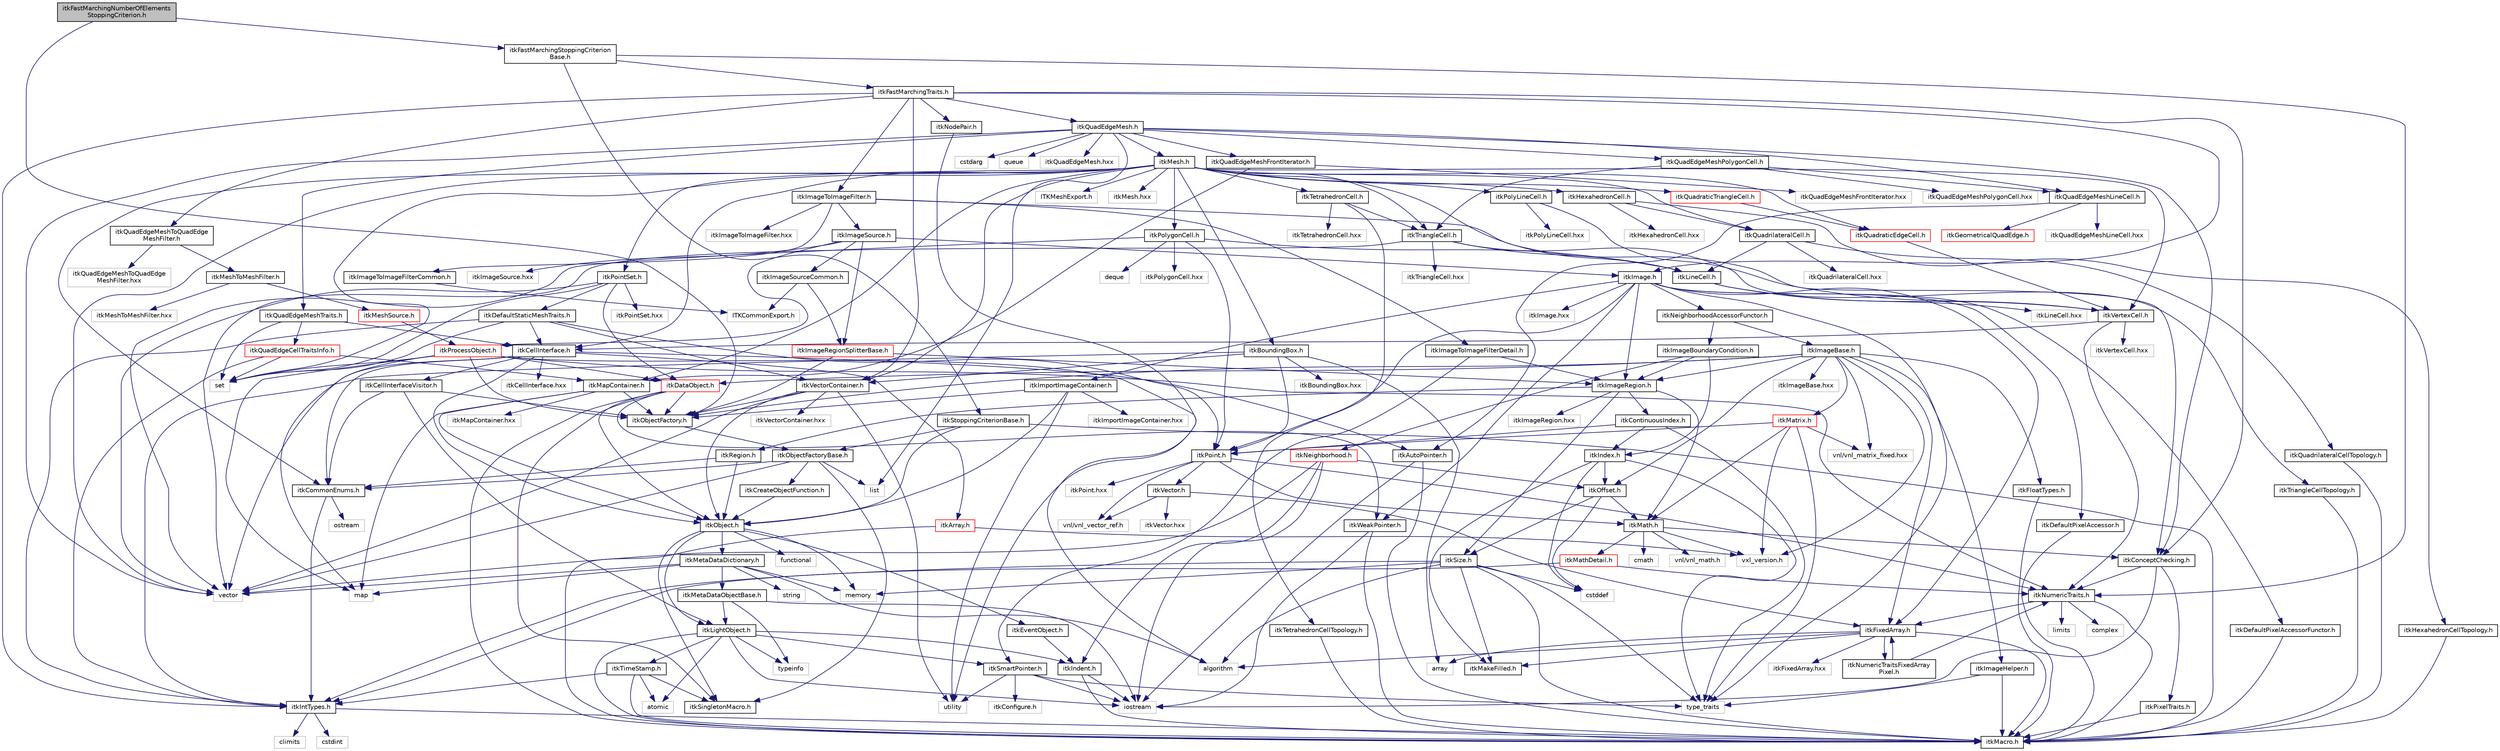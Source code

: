 digraph "itkFastMarchingNumberOfElementsStoppingCriterion.h"
{
 // LATEX_PDF_SIZE
  edge [fontname="Helvetica",fontsize="10",labelfontname="Helvetica",labelfontsize="10"];
  node [fontname="Helvetica",fontsize="10",shape=record];
  Node1 [label="itkFastMarchingNumberOfElements\lStoppingCriterion.h",height=0.2,width=0.4,color="black", fillcolor="grey75", style="filled", fontcolor="black",tooltip=" "];
  Node1 -> Node2 [color="midnightblue",fontsize="10",style="solid",fontname="Helvetica"];
  Node2 [label="itkFastMarchingStoppingCriterion\lBase.h",height=0.2,width=0.4,color="black", fillcolor="white", style="filled",URL="$itkFastMarchingStoppingCriterionBase_8h.html",tooltip=" "];
  Node2 -> Node3 [color="midnightblue",fontsize="10",style="solid",fontname="Helvetica"];
  Node3 [label="itkStoppingCriterionBase.h",height=0.2,width=0.4,color="black", fillcolor="white", style="filled",URL="$itkStoppingCriterionBase_8h.html",tooltip=" "];
  Node3 -> Node4 [color="midnightblue",fontsize="10",style="solid",fontname="Helvetica"];
  Node4 [label="itkObject.h",height=0.2,width=0.4,color="black", fillcolor="white", style="filled",URL="$itkObject_8h.html",tooltip=" "];
  Node4 -> Node5 [color="midnightblue",fontsize="10",style="solid",fontname="Helvetica"];
  Node5 [label="itkLightObject.h",height=0.2,width=0.4,color="black", fillcolor="white", style="filled",URL="$itkLightObject_8h.html",tooltip=" "];
  Node5 -> Node6 [color="midnightblue",fontsize="10",style="solid",fontname="Helvetica"];
  Node6 [label="itkMacro.h",height=0.2,width=0.4,color="black", fillcolor="white", style="filled",URL="$itkMacro_8h.html",tooltip=" "];
  Node5 -> Node7 [color="midnightblue",fontsize="10",style="solid",fontname="Helvetica"];
  Node7 [label="itkSmartPointer.h",height=0.2,width=0.4,color="black", fillcolor="white", style="filled",URL="$itkSmartPointer_8h.html",tooltip=" "];
  Node7 -> Node8 [color="midnightblue",fontsize="10",style="solid",fontname="Helvetica"];
  Node8 [label="iostream",height=0.2,width=0.4,color="grey75", fillcolor="white", style="filled",tooltip=" "];
  Node7 -> Node9 [color="midnightblue",fontsize="10",style="solid",fontname="Helvetica"];
  Node9 [label="utility",height=0.2,width=0.4,color="grey75", fillcolor="white", style="filled",tooltip=" "];
  Node7 -> Node10 [color="midnightblue",fontsize="10",style="solid",fontname="Helvetica"];
  Node10 [label="type_traits",height=0.2,width=0.4,color="grey75", fillcolor="white", style="filled",tooltip=" "];
  Node7 -> Node11 [color="midnightblue",fontsize="10",style="solid",fontname="Helvetica"];
  Node11 [label="itkConfigure.h",height=0.2,width=0.4,color="grey75", fillcolor="white", style="filled",tooltip=" "];
  Node5 -> Node12 [color="midnightblue",fontsize="10",style="solid",fontname="Helvetica"];
  Node12 [label="itkTimeStamp.h",height=0.2,width=0.4,color="black", fillcolor="white", style="filled",URL="$itkTimeStamp_8h.html",tooltip=" "];
  Node12 -> Node6 [color="midnightblue",fontsize="10",style="solid",fontname="Helvetica"];
  Node12 -> Node13 [color="midnightblue",fontsize="10",style="solid",fontname="Helvetica"];
  Node13 [label="itkIntTypes.h",height=0.2,width=0.4,color="black", fillcolor="white", style="filled",URL="$itkIntTypes_8h.html",tooltip=" "];
  Node13 -> Node6 [color="midnightblue",fontsize="10",style="solid",fontname="Helvetica"];
  Node13 -> Node14 [color="midnightblue",fontsize="10",style="solid",fontname="Helvetica"];
  Node14 [label="cstdint",height=0.2,width=0.4,color="grey75", fillcolor="white", style="filled",tooltip=" "];
  Node13 -> Node15 [color="midnightblue",fontsize="10",style="solid",fontname="Helvetica"];
  Node15 [label="climits",height=0.2,width=0.4,color="grey75", fillcolor="white", style="filled",tooltip=" "];
  Node12 -> Node16 [color="midnightblue",fontsize="10",style="solid",fontname="Helvetica"];
  Node16 [label="atomic",height=0.2,width=0.4,color="grey75", fillcolor="white", style="filled",tooltip=" "];
  Node12 -> Node17 [color="midnightblue",fontsize="10",style="solid",fontname="Helvetica"];
  Node17 [label="itkSingletonMacro.h",height=0.2,width=0.4,color="black", fillcolor="white", style="filled",URL="$itkSingletonMacro_8h.html",tooltip=" "];
  Node5 -> Node18 [color="midnightblue",fontsize="10",style="solid",fontname="Helvetica"];
  Node18 [label="itkIndent.h",height=0.2,width=0.4,color="black", fillcolor="white", style="filled",URL="$itkIndent_8h.html",tooltip=" "];
  Node18 -> Node6 [color="midnightblue",fontsize="10",style="solid",fontname="Helvetica"];
  Node18 -> Node8 [color="midnightblue",fontsize="10",style="solid",fontname="Helvetica"];
  Node5 -> Node16 [color="midnightblue",fontsize="10",style="solid",fontname="Helvetica"];
  Node5 -> Node8 [color="midnightblue",fontsize="10",style="solid",fontname="Helvetica"];
  Node5 -> Node19 [color="midnightblue",fontsize="10",style="solid",fontname="Helvetica"];
  Node19 [label="typeinfo",height=0.2,width=0.4,color="grey75", fillcolor="white", style="filled",tooltip=" "];
  Node4 -> Node20 [color="midnightblue",fontsize="10",style="solid",fontname="Helvetica"];
  Node20 [label="itkEventObject.h",height=0.2,width=0.4,color="black", fillcolor="white", style="filled",URL="$itkEventObject_8h.html",tooltip=" "];
  Node20 -> Node18 [color="midnightblue",fontsize="10",style="solid",fontname="Helvetica"];
  Node4 -> Node21 [color="midnightblue",fontsize="10",style="solid",fontname="Helvetica"];
  Node21 [label="itkMetaDataDictionary.h",height=0.2,width=0.4,color="black", fillcolor="white", style="filled",URL="$itkMetaDataDictionary_8h.html",tooltip=" "];
  Node21 -> Node22 [color="midnightblue",fontsize="10",style="solid",fontname="Helvetica"];
  Node22 [label="itkMetaDataObjectBase.h",height=0.2,width=0.4,color="black", fillcolor="white", style="filled",URL="$itkMetaDataObjectBase_8h.html",tooltip=" "];
  Node22 -> Node5 [color="midnightblue",fontsize="10",style="solid",fontname="Helvetica"];
  Node22 -> Node19 [color="midnightblue",fontsize="10",style="solid",fontname="Helvetica"];
  Node22 -> Node8 [color="midnightblue",fontsize="10",style="solid",fontname="Helvetica"];
  Node21 -> Node23 [color="midnightblue",fontsize="10",style="solid",fontname="Helvetica"];
  Node23 [label="algorithm",height=0.2,width=0.4,color="grey75", fillcolor="white", style="filled",tooltip=" "];
  Node21 -> Node24 [color="midnightblue",fontsize="10",style="solid",fontname="Helvetica"];
  Node24 [label="vector",height=0.2,width=0.4,color="grey75", fillcolor="white", style="filled",tooltip=" "];
  Node21 -> Node25 [color="midnightblue",fontsize="10",style="solid",fontname="Helvetica"];
  Node25 [label="map",height=0.2,width=0.4,color="grey75", fillcolor="white", style="filled",tooltip=" "];
  Node21 -> Node26 [color="midnightblue",fontsize="10",style="solid",fontname="Helvetica"];
  Node26 [label="string",height=0.2,width=0.4,color="grey75", fillcolor="white", style="filled",tooltip=" "];
  Node21 -> Node27 [color="midnightblue",fontsize="10",style="solid",fontname="Helvetica"];
  Node27 [label="memory",height=0.2,width=0.4,color="grey75", fillcolor="white", style="filled",tooltip=" "];
  Node4 -> Node17 [color="midnightblue",fontsize="10",style="solid",fontname="Helvetica"];
  Node4 -> Node28 [color="midnightblue",fontsize="10",style="solid",fontname="Helvetica"];
  Node28 [label="functional",height=0.2,width=0.4,color="grey75", fillcolor="white", style="filled",tooltip=" "];
  Node4 -> Node27 [color="midnightblue",fontsize="10",style="solid",fontname="Helvetica"];
  Node3 -> Node29 [color="midnightblue",fontsize="10",style="solid",fontname="Helvetica"];
  Node29 [label="itkObjectFactoryBase.h",height=0.2,width=0.4,color="black", fillcolor="white", style="filled",URL="$itkObjectFactoryBase_8h.html",tooltip=" "];
  Node29 -> Node30 [color="midnightblue",fontsize="10",style="solid",fontname="Helvetica"];
  Node30 [label="itkCreateObjectFunction.h",height=0.2,width=0.4,color="black", fillcolor="white", style="filled",URL="$itkCreateObjectFunction_8h.html",tooltip=" "];
  Node30 -> Node4 [color="midnightblue",fontsize="10",style="solid",fontname="Helvetica"];
  Node29 -> Node17 [color="midnightblue",fontsize="10",style="solid",fontname="Helvetica"];
  Node29 -> Node31 [color="midnightblue",fontsize="10",style="solid",fontname="Helvetica"];
  Node31 [label="itkCommonEnums.h",height=0.2,width=0.4,color="black", fillcolor="white", style="filled",URL="$itkCommonEnums_8h.html",tooltip=" "];
  Node31 -> Node13 [color="midnightblue",fontsize="10",style="solid",fontname="Helvetica"];
  Node31 -> Node32 [color="midnightblue",fontsize="10",style="solid",fontname="Helvetica"];
  Node32 [label="ostream",height=0.2,width=0.4,color="grey75", fillcolor="white", style="filled",tooltip=" "];
  Node29 -> Node33 [color="midnightblue",fontsize="10",style="solid",fontname="Helvetica"];
  Node33 [label="list",height=0.2,width=0.4,color="grey75", fillcolor="white", style="filled",tooltip=" "];
  Node29 -> Node24 [color="midnightblue",fontsize="10",style="solid",fontname="Helvetica"];
  Node3 -> Node6 [color="midnightblue",fontsize="10",style="solid",fontname="Helvetica"];
  Node2 -> Node34 [color="midnightblue",fontsize="10",style="solid",fontname="Helvetica"];
  Node34 [label="itkNumericTraits.h",height=0.2,width=0.4,color="black", fillcolor="white", style="filled",URL="$itkNumericTraits_8h.html",tooltip=" "];
  Node34 -> Node6 [color="midnightblue",fontsize="10",style="solid",fontname="Helvetica"];
  Node34 -> Node35 [color="midnightblue",fontsize="10",style="solid",fontname="Helvetica"];
  Node35 [label="limits",height=0.2,width=0.4,color="grey75", fillcolor="white", style="filled",tooltip=" "];
  Node34 -> Node36 [color="midnightblue",fontsize="10",style="solid",fontname="Helvetica"];
  Node36 [label="complex",height=0.2,width=0.4,color="grey75", fillcolor="white", style="filled",tooltip=" "];
  Node34 -> Node37 [color="midnightblue",fontsize="10",style="solid",fontname="Helvetica"];
  Node37 [label="itkFixedArray.h",height=0.2,width=0.4,color="black", fillcolor="white", style="filled",URL="$itkFixedArray_8h.html",tooltip=" "];
  Node37 -> Node6 [color="midnightblue",fontsize="10",style="solid",fontname="Helvetica"];
  Node37 -> Node38 [color="midnightblue",fontsize="10",style="solid",fontname="Helvetica"];
  Node38 [label="itkMakeFilled.h",height=0.2,width=0.4,color="black", fillcolor="white", style="filled",URL="$itkMakeFilled_8h.html",tooltip=" "];
  Node37 -> Node23 [color="midnightblue",fontsize="10",style="solid",fontname="Helvetica"];
  Node37 -> Node39 [color="midnightblue",fontsize="10",style="solid",fontname="Helvetica"];
  Node39 [label="array",height=0.2,width=0.4,color="grey75", fillcolor="white", style="filled",tooltip=" "];
  Node37 -> Node40 [color="midnightblue",fontsize="10",style="solid",fontname="Helvetica"];
  Node40 [label="itkFixedArray.hxx",height=0.2,width=0.4,color="grey75", fillcolor="white", style="filled",tooltip=" "];
  Node37 -> Node41 [color="midnightblue",fontsize="10",style="solid",fontname="Helvetica"];
  Node41 [label="itkNumericTraitsFixedArray\lPixel.h",height=0.2,width=0.4,color="black", fillcolor="white", style="filled",URL="$itkNumericTraitsFixedArrayPixel_8h.html",tooltip=" "];
  Node41 -> Node34 [color="midnightblue",fontsize="10",style="solid",fontname="Helvetica"];
  Node41 -> Node37 [color="midnightblue",fontsize="10",style="solid",fontname="Helvetica"];
  Node2 -> Node42 [color="midnightblue",fontsize="10",style="solid",fontname="Helvetica"];
  Node42 [label="itkFastMarchingTraits.h",height=0.2,width=0.4,color="black", fillcolor="white", style="filled",URL="$itkFastMarchingTraits_8h.html",tooltip=" "];
  Node42 -> Node13 [color="midnightblue",fontsize="10",style="solid",fontname="Helvetica"];
  Node42 -> Node43 [color="midnightblue",fontsize="10",style="solid",fontname="Helvetica"];
  Node43 [label="itkVectorContainer.h",height=0.2,width=0.4,color="black", fillcolor="white", style="filled",URL="$itkVectorContainer_8h.html",tooltip=" "];
  Node43 -> Node4 [color="midnightblue",fontsize="10",style="solid",fontname="Helvetica"];
  Node43 -> Node44 [color="midnightblue",fontsize="10",style="solid",fontname="Helvetica"];
  Node44 [label="itkObjectFactory.h",height=0.2,width=0.4,color="black", fillcolor="white", style="filled",URL="$itkObjectFactory_8h.html",tooltip=" "];
  Node44 -> Node29 [color="midnightblue",fontsize="10",style="solid",fontname="Helvetica"];
  Node43 -> Node9 [color="midnightblue",fontsize="10",style="solid",fontname="Helvetica"];
  Node43 -> Node24 [color="midnightblue",fontsize="10",style="solid",fontname="Helvetica"];
  Node43 -> Node45 [color="midnightblue",fontsize="10",style="solid",fontname="Helvetica"];
  Node45 [label="itkVectorContainer.hxx",height=0.2,width=0.4,color="grey75", fillcolor="white", style="filled",tooltip=" "];
  Node42 -> Node46 [color="midnightblue",fontsize="10",style="solid",fontname="Helvetica"];
  Node46 [label="itkConceptChecking.h",height=0.2,width=0.4,color="black", fillcolor="white", style="filled",URL="$itkConceptChecking_8h.html",tooltip=" "];
  Node46 -> Node47 [color="midnightblue",fontsize="10",style="solid",fontname="Helvetica"];
  Node47 [label="itkPixelTraits.h",height=0.2,width=0.4,color="black", fillcolor="white", style="filled",URL="$itkPixelTraits_8h.html",tooltip=" "];
  Node47 -> Node6 [color="midnightblue",fontsize="10",style="solid",fontname="Helvetica"];
  Node46 -> Node34 [color="midnightblue",fontsize="10",style="solid",fontname="Helvetica"];
  Node46 -> Node8 [color="midnightblue",fontsize="10",style="solid",fontname="Helvetica"];
  Node42 -> Node48 [color="midnightblue",fontsize="10",style="solid",fontname="Helvetica"];
  Node48 [label="itkImage.h",height=0.2,width=0.4,color="black", fillcolor="white", style="filled",URL="$itkImage_8h.html",tooltip=" "];
  Node48 -> Node49 [color="midnightblue",fontsize="10",style="solid",fontname="Helvetica"];
  Node49 [label="itkImageRegion.h",height=0.2,width=0.4,color="black", fillcolor="white", style="filled",URL="$itkImageRegion_8h.html",tooltip=" "];
  Node49 -> Node50 [color="midnightblue",fontsize="10",style="solid",fontname="Helvetica"];
  Node50 [label="itkRegion.h",height=0.2,width=0.4,color="black", fillcolor="white", style="filled",URL="$itkRegion_8h.html",tooltip=" "];
  Node50 -> Node4 [color="midnightblue",fontsize="10",style="solid",fontname="Helvetica"];
  Node50 -> Node31 [color="midnightblue",fontsize="10",style="solid",fontname="Helvetica"];
  Node49 -> Node51 [color="midnightblue",fontsize="10",style="solid",fontname="Helvetica"];
  Node51 [label="itkSize.h",height=0.2,width=0.4,color="black", fillcolor="white", style="filled",URL="$itkSize_8h.html",tooltip=" "];
  Node51 -> Node13 [color="midnightblue",fontsize="10",style="solid",fontname="Helvetica"];
  Node51 -> Node6 [color="midnightblue",fontsize="10",style="solid",fontname="Helvetica"];
  Node51 -> Node38 [color="midnightblue",fontsize="10",style="solid",fontname="Helvetica"];
  Node51 -> Node23 [color="midnightblue",fontsize="10",style="solid",fontname="Helvetica"];
  Node51 -> Node52 [color="midnightblue",fontsize="10",style="solid",fontname="Helvetica"];
  Node52 [label="cstddef",height=0.2,width=0.4,color="grey75", fillcolor="white", style="filled",tooltip=" "];
  Node51 -> Node10 [color="midnightblue",fontsize="10",style="solid",fontname="Helvetica"];
  Node51 -> Node27 [color="midnightblue",fontsize="10",style="solid",fontname="Helvetica"];
  Node49 -> Node53 [color="midnightblue",fontsize="10",style="solid",fontname="Helvetica"];
  Node53 [label="itkContinuousIndex.h",height=0.2,width=0.4,color="black", fillcolor="white", style="filled",URL="$itkContinuousIndex_8h.html",tooltip=" "];
  Node53 -> Node54 [color="midnightblue",fontsize="10",style="solid",fontname="Helvetica"];
  Node54 [label="itkPoint.h",height=0.2,width=0.4,color="black", fillcolor="white", style="filled",URL="$itkPoint_8h.html",tooltip=" "];
  Node54 -> Node34 [color="midnightblue",fontsize="10",style="solid",fontname="Helvetica"];
  Node54 -> Node55 [color="midnightblue",fontsize="10",style="solid",fontname="Helvetica"];
  Node55 [label="itkVector.h",height=0.2,width=0.4,color="black", fillcolor="white", style="filled",URL="$itkVector_8h.html",tooltip=" "];
  Node55 -> Node37 [color="midnightblue",fontsize="10",style="solid",fontname="Helvetica"];
  Node55 -> Node56 [color="midnightblue",fontsize="10",style="solid",fontname="Helvetica"];
  Node56 [label="vnl/vnl_vector_ref.h",height=0.2,width=0.4,color="grey75", fillcolor="white", style="filled",tooltip=" "];
  Node55 -> Node57 [color="midnightblue",fontsize="10",style="solid",fontname="Helvetica"];
  Node57 [label="itkVector.hxx",height=0.2,width=0.4,color="grey75", fillcolor="white", style="filled",tooltip=" "];
  Node54 -> Node56 [color="midnightblue",fontsize="10",style="solid",fontname="Helvetica"];
  Node54 -> Node58 [color="midnightblue",fontsize="10",style="solid",fontname="Helvetica"];
  Node58 [label="itkMath.h",height=0.2,width=0.4,color="black", fillcolor="white", style="filled",URL="$itkMath_8h.html",tooltip=" "];
  Node58 -> Node59 [color="midnightblue",fontsize="10",style="solid",fontname="Helvetica"];
  Node59 [label="cmath",height=0.2,width=0.4,color="grey75", fillcolor="white", style="filled",tooltip=" "];
  Node58 -> Node60 [color="midnightblue",fontsize="10",style="solid",fontname="Helvetica"];
  Node60 [label="itkMathDetail.h",height=0.2,width=0.4,color="red", fillcolor="white", style="filled",URL="$itkMathDetail_8h.html",tooltip=" "];
  Node60 -> Node13 [color="midnightblue",fontsize="10",style="solid",fontname="Helvetica"];
  Node60 -> Node34 [color="midnightblue",fontsize="10",style="solid",fontname="Helvetica"];
  Node58 -> Node46 [color="midnightblue",fontsize="10",style="solid",fontname="Helvetica"];
  Node58 -> Node62 [color="midnightblue",fontsize="10",style="solid",fontname="Helvetica"];
  Node62 [label="vnl/vnl_math.h",height=0.2,width=0.4,color="grey75", fillcolor="white", style="filled",tooltip=" "];
  Node58 -> Node63 [color="midnightblue",fontsize="10",style="solid",fontname="Helvetica"];
  Node63 [label="vxl_version.h",height=0.2,width=0.4,color="grey75", fillcolor="white", style="filled",tooltip=" "];
  Node54 -> Node64 [color="midnightblue",fontsize="10",style="solid",fontname="Helvetica"];
  Node64 [label="itkPoint.hxx",height=0.2,width=0.4,color="grey75", fillcolor="white", style="filled",tooltip=" "];
  Node53 -> Node65 [color="midnightblue",fontsize="10",style="solid",fontname="Helvetica"];
  Node65 [label="itkIndex.h",height=0.2,width=0.4,color="black", fillcolor="white", style="filled",URL="$itkIndex_8h.html",tooltip=" "];
  Node65 -> Node38 [color="midnightblue",fontsize="10",style="solid",fontname="Helvetica"];
  Node65 -> Node66 [color="midnightblue",fontsize="10",style="solid",fontname="Helvetica"];
  Node66 [label="itkOffset.h",height=0.2,width=0.4,color="black", fillcolor="white", style="filled",URL="$itkOffset_8h.html",tooltip=" "];
  Node66 -> Node51 [color="midnightblue",fontsize="10",style="solid",fontname="Helvetica"];
  Node66 -> Node58 [color="midnightblue",fontsize="10",style="solid",fontname="Helvetica"];
  Node66 -> Node52 [color="midnightblue",fontsize="10",style="solid",fontname="Helvetica"];
  Node65 -> Node52 [color="midnightblue",fontsize="10",style="solid",fontname="Helvetica"];
  Node65 -> Node10 [color="midnightblue",fontsize="10",style="solid",fontname="Helvetica"];
  Node53 -> Node10 [color="midnightblue",fontsize="10",style="solid",fontname="Helvetica"];
  Node49 -> Node58 [color="midnightblue",fontsize="10",style="solid",fontname="Helvetica"];
  Node49 -> Node67 [color="midnightblue",fontsize="10",style="solid",fontname="Helvetica"];
  Node67 [label="itkImageRegion.hxx",height=0.2,width=0.4,color="grey75", fillcolor="white", style="filled",tooltip=" "];
  Node48 -> Node68 [color="midnightblue",fontsize="10",style="solid",fontname="Helvetica"];
  Node68 [label="itkImportImageContainer.h",height=0.2,width=0.4,color="black", fillcolor="white", style="filled",URL="$itkImportImageContainer_8h.html",tooltip=" "];
  Node68 -> Node4 [color="midnightblue",fontsize="10",style="solid",fontname="Helvetica"];
  Node68 -> Node44 [color="midnightblue",fontsize="10",style="solid",fontname="Helvetica"];
  Node68 -> Node9 [color="midnightblue",fontsize="10",style="solid",fontname="Helvetica"];
  Node68 -> Node69 [color="midnightblue",fontsize="10",style="solid",fontname="Helvetica"];
  Node69 [label="itkImportImageContainer.hxx",height=0.2,width=0.4,color="grey75", fillcolor="white", style="filled",tooltip=" "];
  Node48 -> Node70 [color="midnightblue",fontsize="10",style="solid",fontname="Helvetica"];
  Node70 [label="itkDefaultPixelAccessor.h",height=0.2,width=0.4,color="black", fillcolor="white", style="filled",URL="$itkDefaultPixelAccessor_8h.html",tooltip=" "];
  Node70 -> Node6 [color="midnightblue",fontsize="10",style="solid",fontname="Helvetica"];
  Node48 -> Node71 [color="midnightblue",fontsize="10",style="solid",fontname="Helvetica"];
  Node71 [label="itkDefaultPixelAccessorFunctor.h",height=0.2,width=0.4,color="black", fillcolor="white", style="filled",URL="$itkDefaultPixelAccessorFunctor_8h.html",tooltip=" "];
  Node71 -> Node6 [color="midnightblue",fontsize="10",style="solid",fontname="Helvetica"];
  Node48 -> Node54 [color="midnightblue",fontsize="10",style="solid",fontname="Helvetica"];
  Node48 -> Node37 [color="midnightblue",fontsize="10",style="solid",fontname="Helvetica"];
  Node48 -> Node72 [color="midnightblue",fontsize="10",style="solid",fontname="Helvetica"];
  Node72 [label="itkWeakPointer.h",height=0.2,width=0.4,color="black", fillcolor="white", style="filled",URL="$itkWeakPointer_8h.html",tooltip=" "];
  Node72 -> Node6 [color="midnightblue",fontsize="10",style="solid",fontname="Helvetica"];
  Node72 -> Node8 [color="midnightblue",fontsize="10",style="solid",fontname="Helvetica"];
  Node48 -> Node73 [color="midnightblue",fontsize="10",style="solid",fontname="Helvetica"];
  Node73 [label="itkNeighborhoodAccessorFunctor.h",height=0.2,width=0.4,color="black", fillcolor="white", style="filled",URL="$itkNeighborhoodAccessorFunctor_8h.html",tooltip=" "];
  Node73 -> Node74 [color="midnightblue",fontsize="10",style="solid",fontname="Helvetica"];
  Node74 [label="itkImageBoundaryCondition.h",height=0.2,width=0.4,color="black", fillcolor="white", style="filled",URL="$itkImageBoundaryCondition_8h.html",tooltip=" "];
  Node74 -> Node65 [color="midnightblue",fontsize="10",style="solid",fontname="Helvetica"];
  Node74 -> Node75 [color="midnightblue",fontsize="10",style="solid",fontname="Helvetica"];
  Node75 [label="itkNeighborhood.h",height=0.2,width=0.4,color="red", fillcolor="white", style="filled",URL="$itkNeighborhood_8h.html",tooltip=" "];
  Node75 -> Node8 [color="midnightblue",fontsize="10",style="solid",fontname="Helvetica"];
  Node75 -> Node18 [color="midnightblue",fontsize="10",style="solid",fontname="Helvetica"];
  Node75 -> Node66 [color="midnightblue",fontsize="10",style="solid",fontname="Helvetica"];
  Node75 -> Node24 [color="midnightblue",fontsize="10",style="solid",fontname="Helvetica"];
  Node74 -> Node49 [color="midnightblue",fontsize="10",style="solid",fontname="Helvetica"];
  Node73 -> Node81 [color="midnightblue",fontsize="10",style="solid",fontname="Helvetica"];
  Node81 [label="itkImageBase.h",height=0.2,width=0.4,color="black", fillcolor="white", style="filled",URL="$itkImageBase_8h.html",tooltip=" "];
  Node81 -> Node82 [color="midnightblue",fontsize="10",style="solid",fontname="Helvetica"];
  Node82 [label="itkDataObject.h",height=0.2,width=0.4,color="red", fillcolor="white", style="filled",URL="$itkDataObject_8h.html",tooltip=" "];
  Node82 -> Node4 [color="midnightblue",fontsize="10",style="solid",fontname="Helvetica"];
  Node82 -> Node6 [color="midnightblue",fontsize="10",style="solid",fontname="Helvetica"];
  Node82 -> Node17 [color="midnightblue",fontsize="10",style="solid",fontname="Helvetica"];
  Node82 -> Node72 [color="midnightblue",fontsize="10",style="solid",fontname="Helvetica"];
  Node82 -> Node44 [color="midnightblue",fontsize="10",style="solid",fontname="Helvetica"];
  Node81 -> Node49 [color="midnightblue",fontsize="10",style="solid",fontname="Helvetica"];
  Node81 -> Node85 [color="midnightblue",fontsize="10",style="solid",fontname="Helvetica"];
  Node85 [label="itkMatrix.h",height=0.2,width=0.4,color="red", fillcolor="white", style="filled",URL="$itkMatrix_8h.html",tooltip=" "];
  Node85 -> Node54 [color="midnightblue",fontsize="10",style="solid",fontname="Helvetica"];
  Node85 -> Node63 [color="midnightblue",fontsize="10",style="solid",fontname="Helvetica"];
  Node85 -> Node89 [color="midnightblue",fontsize="10",style="solid",fontname="Helvetica"];
  Node89 [label="vnl/vnl_matrix_fixed.hxx",height=0.2,width=0.4,color="grey75", fillcolor="white", style="filled",tooltip=" "];
  Node85 -> Node58 [color="midnightblue",fontsize="10",style="solid",fontname="Helvetica"];
  Node85 -> Node10 [color="midnightblue",fontsize="10",style="solid",fontname="Helvetica"];
  Node81 -> Node44 [color="midnightblue",fontsize="10",style="solid",fontname="Helvetica"];
  Node81 -> Node66 [color="midnightblue",fontsize="10",style="solid",fontname="Helvetica"];
  Node81 -> Node37 [color="midnightblue",fontsize="10",style="solid",fontname="Helvetica"];
  Node81 -> Node95 [color="midnightblue",fontsize="10",style="solid",fontname="Helvetica"];
  Node95 [label="itkImageHelper.h",height=0.2,width=0.4,color="black", fillcolor="white", style="filled",URL="$itkImageHelper_8h.html",tooltip=" "];
  Node95 -> Node6 [color="midnightblue",fontsize="10",style="solid",fontname="Helvetica"];
  Node95 -> Node10 [color="midnightblue",fontsize="10",style="solid",fontname="Helvetica"];
  Node81 -> Node96 [color="midnightblue",fontsize="10",style="solid",fontname="Helvetica"];
  Node96 [label="itkFloatTypes.h",height=0.2,width=0.4,color="black", fillcolor="white", style="filled",URL="$itkFloatTypes_8h.html",tooltip=" "];
  Node96 -> Node6 [color="midnightblue",fontsize="10",style="solid",fontname="Helvetica"];
  Node81 -> Node63 [color="midnightblue",fontsize="10",style="solid",fontname="Helvetica"];
  Node81 -> Node89 [color="midnightblue",fontsize="10",style="solid",fontname="Helvetica"];
  Node81 -> Node97 [color="midnightblue",fontsize="10",style="solid",fontname="Helvetica"];
  Node97 [label="itkImageBase.hxx",height=0.2,width=0.4,color="grey75", fillcolor="white", style="filled",tooltip=" "];
  Node48 -> Node10 [color="midnightblue",fontsize="10",style="solid",fontname="Helvetica"];
  Node48 -> Node98 [color="midnightblue",fontsize="10",style="solid",fontname="Helvetica"];
  Node98 [label="itkImage.hxx",height=0.2,width=0.4,color="grey75", fillcolor="white", style="filled",tooltip=" "];
  Node42 -> Node99 [color="midnightblue",fontsize="10",style="solid",fontname="Helvetica"];
  Node99 [label="itkQuadEdgeMesh.h",height=0.2,width=0.4,color="black", fillcolor="white", style="filled",URL="$itkQuadEdgeMesh_8h.html",tooltip=" "];
  Node99 -> Node100 [color="midnightblue",fontsize="10",style="solid",fontname="Helvetica"];
  Node100 [label="cstdarg",height=0.2,width=0.4,color="grey75", fillcolor="white", style="filled",tooltip=" "];
  Node99 -> Node101 [color="midnightblue",fontsize="10",style="solid",fontname="Helvetica"];
  Node101 [label="queue",height=0.2,width=0.4,color="grey75", fillcolor="white", style="filled",tooltip=" "];
  Node99 -> Node24 [color="midnightblue",fontsize="10",style="solid",fontname="Helvetica"];
  Node99 -> Node33 [color="midnightblue",fontsize="10",style="solid",fontname="Helvetica"];
  Node99 -> Node102 [color="midnightblue",fontsize="10",style="solid",fontname="Helvetica"];
  Node102 [label="itkMesh.h",height=0.2,width=0.4,color="black", fillcolor="white", style="filled",URL="$itkMesh_8h.html",tooltip=" "];
  Node102 -> Node103 [color="midnightblue",fontsize="10",style="solid",fontname="Helvetica"];
  Node103 [label="itkPointSet.h",height=0.2,width=0.4,color="black", fillcolor="white", style="filled",URL="$itkPointSet_8h.html",tooltip=" "];
  Node103 -> Node82 [color="midnightblue",fontsize="10",style="solid",fontname="Helvetica"];
  Node103 -> Node104 [color="midnightblue",fontsize="10",style="solid",fontname="Helvetica"];
  Node104 [label="itkDefaultStaticMeshTraits.h",height=0.2,width=0.4,color="black", fillcolor="white", style="filled",URL="$itkDefaultStaticMeshTraits_8h.html",tooltip=" "];
  Node104 -> Node105 [color="midnightblue",fontsize="10",style="solid",fontname="Helvetica"];
  Node105 [label="itkCellInterface.h",height=0.2,width=0.4,color="black", fillcolor="white", style="filled",URL="$itkCellInterface_8h.html",tooltip=" "];
  Node105 -> Node4 [color="midnightblue",fontsize="10",style="solid",fontname="Helvetica"];
  Node105 -> Node106 [color="midnightblue",fontsize="10",style="solid",fontname="Helvetica"];
  Node106 [label="itkCellInterfaceVisitor.h",height=0.2,width=0.4,color="black", fillcolor="white", style="filled",URL="$itkCellInterfaceVisitor_8h.html",tooltip=" "];
  Node106 -> Node5 [color="midnightblue",fontsize="10",style="solid",fontname="Helvetica"];
  Node106 -> Node44 [color="midnightblue",fontsize="10",style="solid",fontname="Helvetica"];
  Node106 -> Node31 [color="midnightblue",fontsize="10",style="solid",fontname="Helvetica"];
  Node105 -> Node107 [color="midnightblue",fontsize="10",style="solid",fontname="Helvetica"];
  Node107 [label="itkAutoPointer.h",height=0.2,width=0.4,color="black", fillcolor="white", style="filled",URL="$itkAutoPointer_8h.html",tooltip=" "];
  Node107 -> Node6 [color="midnightblue",fontsize="10",style="solid",fontname="Helvetica"];
  Node107 -> Node8 [color="midnightblue",fontsize="10",style="solid",fontname="Helvetica"];
  Node105 -> Node108 [color="midnightblue",fontsize="10",style="solid",fontname="Helvetica"];
  Node108 [label="itkArray.h",height=0.2,width=0.4,color="red", fillcolor="white", style="filled",URL="$itkArray_8h.html",tooltip=" "];
  Node108 -> Node6 [color="midnightblue",fontsize="10",style="solid",fontname="Helvetica"];
  Node108 -> Node63 [color="midnightblue",fontsize="10",style="solid",fontname="Helvetica"];
  Node105 -> Node31 [color="midnightblue",fontsize="10",style="solid",fontname="Helvetica"];
  Node105 -> Node25 [color="midnightblue",fontsize="10",style="solid",fontname="Helvetica"];
  Node105 -> Node110 [color="midnightblue",fontsize="10",style="solid",fontname="Helvetica"];
  Node110 [label="itkCellInterface.hxx",height=0.2,width=0.4,color="grey75", fillcolor="white", style="filled",tooltip=" "];
  Node104 -> Node43 [color="midnightblue",fontsize="10",style="solid",fontname="Helvetica"];
  Node104 -> Node54 [color="midnightblue",fontsize="10",style="solid",fontname="Helvetica"];
  Node104 -> Node13 [color="midnightblue",fontsize="10",style="solid",fontname="Helvetica"];
  Node104 -> Node111 [color="midnightblue",fontsize="10",style="solid",fontname="Helvetica"];
  Node111 [label="set",height=0.2,width=0.4,color="grey75", fillcolor="white", style="filled",tooltip=" "];
  Node103 -> Node24 [color="midnightblue",fontsize="10",style="solid",fontname="Helvetica"];
  Node103 -> Node111 [color="midnightblue",fontsize="10",style="solid",fontname="Helvetica"];
  Node103 -> Node112 [color="midnightblue",fontsize="10",style="solid",fontname="Helvetica"];
  Node112 [label="itkPointSet.hxx",height=0.2,width=0.4,color="grey75", fillcolor="white", style="filled",tooltip=" "];
  Node102 -> Node113 [color="midnightblue",fontsize="10",style="solid",fontname="Helvetica"];
  Node113 [label="itkBoundingBox.h",height=0.2,width=0.4,color="black", fillcolor="white", style="filled",URL="$itkBoundingBox_8h.html",tooltip=" "];
  Node113 -> Node54 [color="midnightblue",fontsize="10",style="solid",fontname="Helvetica"];
  Node113 -> Node43 [color="midnightblue",fontsize="10",style="solid",fontname="Helvetica"];
  Node113 -> Node13 [color="midnightblue",fontsize="10",style="solid",fontname="Helvetica"];
  Node113 -> Node39 [color="midnightblue",fontsize="10",style="solid",fontname="Helvetica"];
  Node113 -> Node114 [color="midnightblue",fontsize="10",style="solid",fontname="Helvetica"];
  Node114 [label="itkBoundingBox.hxx",height=0.2,width=0.4,color="grey75", fillcolor="white", style="filled",tooltip=" "];
  Node102 -> Node105 [color="midnightblue",fontsize="10",style="solid",fontname="Helvetica"];
  Node102 -> Node115 [color="midnightblue",fontsize="10",style="solid",fontname="Helvetica"];
  Node115 [label="itkMapContainer.h",height=0.2,width=0.4,color="black", fillcolor="white", style="filled",URL="$itkMapContainer_8h.html",tooltip=" "];
  Node115 -> Node4 [color="midnightblue",fontsize="10",style="solid",fontname="Helvetica"];
  Node115 -> Node44 [color="midnightblue",fontsize="10",style="solid",fontname="Helvetica"];
  Node115 -> Node25 [color="midnightblue",fontsize="10",style="solid",fontname="Helvetica"];
  Node115 -> Node116 [color="midnightblue",fontsize="10",style="solid",fontname="Helvetica"];
  Node116 [label="itkMapContainer.hxx",height=0.2,width=0.4,color="grey75", fillcolor="white", style="filled",tooltip=" "];
  Node102 -> Node31 [color="midnightblue",fontsize="10",style="solid",fontname="Helvetica"];
  Node102 -> Node117 [color="midnightblue",fontsize="10",style="solid",fontname="Helvetica"];
  Node117 [label="ITKMeshExport.h",height=0.2,width=0.4,color="grey75", fillcolor="white", style="filled",tooltip=" "];
  Node102 -> Node24 [color="midnightblue",fontsize="10",style="solid",fontname="Helvetica"];
  Node102 -> Node111 [color="midnightblue",fontsize="10",style="solid",fontname="Helvetica"];
  Node102 -> Node43 [color="midnightblue",fontsize="10",style="solid",fontname="Helvetica"];
  Node102 -> Node118 [color="midnightblue",fontsize="10",style="solid",fontname="Helvetica"];
  Node118 [label="itkVertexCell.h",height=0.2,width=0.4,color="black", fillcolor="white", style="filled",URL="$itkVertexCell_8h.html",tooltip=" "];
  Node118 -> Node105 [color="midnightblue",fontsize="10",style="solid",fontname="Helvetica"];
  Node118 -> Node34 [color="midnightblue",fontsize="10",style="solid",fontname="Helvetica"];
  Node118 -> Node119 [color="midnightblue",fontsize="10",style="solid",fontname="Helvetica"];
  Node119 [label="itkVertexCell.hxx",height=0.2,width=0.4,color="grey75", fillcolor="white", style="filled",tooltip=" "];
  Node102 -> Node120 [color="midnightblue",fontsize="10",style="solid",fontname="Helvetica"];
  Node120 [label="itkLineCell.h",height=0.2,width=0.4,color="black", fillcolor="white", style="filled",URL="$itkLineCell_8h.html",tooltip=" "];
  Node120 -> Node118 [color="midnightblue",fontsize="10",style="solid",fontname="Helvetica"];
  Node120 -> Node121 [color="midnightblue",fontsize="10",style="solid",fontname="Helvetica"];
  Node121 [label="itkLineCell.hxx",height=0.2,width=0.4,color="grey75", fillcolor="white", style="filled",tooltip=" "];
  Node102 -> Node122 [color="midnightblue",fontsize="10",style="solid",fontname="Helvetica"];
  Node122 [label="itkPolyLineCell.h",height=0.2,width=0.4,color="black", fillcolor="white", style="filled",URL="$itkPolyLineCell_8h.html",tooltip=" "];
  Node122 -> Node118 [color="midnightblue",fontsize="10",style="solid",fontname="Helvetica"];
  Node122 -> Node123 [color="midnightblue",fontsize="10",style="solid",fontname="Helvetica"];
  Node123 [label="itkPolyLineCell.hxx",height=0.2,width=0.4,color="grey75", fillcolor="white", style="filled",tooltip=" "];
  Node102 -> Node124 [color="midnightblue",fontsize="10",style="solid",fontname="Helvetica"];
  Node124 [label="itkTriangleCell.h",height=0.2,width=0.4,color="black", fillcolor="white", style="filled",URL="$itkTriangleCell_8h.html",tooltip=" "];
  Node124 -> Node120 [color="midnightblue",fontsize="10",style="solid",fontname="Helvetica"];
  Node124 -> Node125 [color="midnightblue",fontsize="10",style="solid",fontname="Helvetica"];
  Node125 [label="itkTriangleCellTopology.h",height=0.2,width=0.4,color="black", fillcolor="white", style="filled",URL="$itkTriangleCellTopology_8h.html",tooltip=" "];
  Node125 -> Node6 [color="midnightblue",fontsize="10",style="solid",fontname="Helvetica"];
  Node124 -> Node24 [color="midnightblue",fontsize="10",style="solid",fontname="Helvetica"];
  Node124 -> Node126 [color="midnightblue",fontsize="10",style="solid",fontname="Helvetica"];
  Node126 [label="itkTriangleCell.hxx",height=0.2,width=0.4,color="grey75", fillcolor="white", style="filled",tooltip=" "];
  Node102 -> Node127 [color="midnightblue",fontsize="10",style="solid",fontname="Helvetica"];
  Node127 [label="itkQuadrilateralCell.h",height=0.2,width=0.4,color="black", fillcolor="white", style="filled",URL="$itkQuadrilateralCell_8h.html",tooltip=" "];
  Node127 -> Node120 [color="midnightblue",fontsize="10",style="solid",fontname="Helvetica"];
  Node127 -> Node128 [color="midnightblue",fontsize="10",style="solid",fontname="Helvetica"];
  Node128 [label="itkQuadrilateralCellTopology.h",height=0.2,width=0.4,color="black", fillcolor="white", style="filled",URL="$itkQuadrilateralCellTopology_8h.html",tooltip=" "];
  Node128 -> Node6 [color="midnightblue",fontsize="10",style="solid",fontname="Helvetica"];
  Node127 -> Node129 [color="midnightblue",fontsize="10",style="solid",fontname="Helvetica"];
  Node129 [label="itkQuadrilateralCell.hxx",height=0.2,width=0.4,color="grey75", fillcolor="white", style="filled",tooltip=" "];
  Node102 -> Node130 [color="midnightblue",fontsize="10",style="solid",fontname="Helvetica"];
  Node130 [label="itkPolygonCell.h",height=0.2,width=0.4,color="black", fillcolor="white", style="filled",URL="$itkPolygonCell_8h.html",tooltip=" "];
  Node130 -> Node120 [color="midnightblue",fontsize="10",style="solid",fontname="Helvetica"];
  Node130 -> Node54 [color="midnightblue",fontsize="10",style="solid",fontname="Helvetica"];
  Node130 -> Node24 [color="midnightblue",fontsize="10",style="solid",fontname="Helvetica"];
  Node130 -> Node131 [color="midnightblue",fontsize="10",style="solid",fontname="Helvetica"];
  Node131 [label="deque",height=0.2,width=0.4,color="grey75", fillcolor="white", style="filled",tooltip=" "];
  Node130 -> Node132 [color="midnightblue",fontsize="10",style="solid",fontname="Helvetica"];
  Node132 [label="itkPolygonCell.hxx",height=0.2,width=0.4,color="grey75", fillcolor="white", style="filled",tooltip=" "];
  Node102 -> Node133 [color="midnightblue",fontsize="10",style="solid",fontname="Helvetica"];
  Node133 [label="itkTetrahedronCell.h",height=0.2,width=0.4,color="black", fillcolor="white", style="filled",URL="$itkTetrahedronCell_8h.html",tooltip=" "];
  Node133 -> Node124 [color="midnightblue",fontsize="10",style="solid",fontname="Helvetica"];
  Node133 -> Node134 [color="midnightblue",fontsize="10",style="solid",fontname="Helvetica"];
  Node134 [label="itkTetrahedronCellTopology.h",height=0.2,width=0.4,color="black", fillcolor="white", style="filled",URL="$itkTetrahedronCellTopology_8h.html",tooltip=" "];
  Node134 -> Node6 [color="midnightblue",fontsize="10",style="solid",fontname="Helvetica"];
  Node133 -> Node135 [color="midnightblue",fontsize="10",style="solid",fontname="Helvetica"];
  Node135 [label="itkTetrahedronCell.hxx",height=0.2,width=0.4,color="grey75", fillcolor="white", style="filled",tooltip=" "];
  Node102 -> Node136 [color="midnightblue",fontsize="10",style="solid",fontname="Helvetica"];
  Node136 [label="itkHexahedronCell.h",height=0.2,width=0.4,color="black", fillcolor="white", style="filled",URL="$itkHexahedronCell_8h.html",tooltip=" "];
  Node136 -> Node127 [color="midnightblue",fontsize="10",style="solid",fontname="Helvetica"];
  Node136 -> Node137 [color="midnightblue",fontsize="10",style="solid",fontname="Helvetica"];
  Node137 [label="itkHexahedronCellTopology.h",height=0.2,width=0.4,color="black", fillcolor="white", style="filled",URL="$itkHexahedronCellTopology_8h.html",tooltip=" "];
  Node137 -> Node6 [color="midnightblue",fontsize="10",style="solid",fontname="Helvetica"];
  Node136 -> Node138 [color="midnightblue",fontsize="10",style="solid",fontname="Helvetica"];
  Node138 [label="itkHexahedronCell.hxx",height=0.2,width=0.4,color="grey75", fillcolor="white", style="filled",tooltip=" "];
  Node102 -> Node139 [color="midnightblue",fontsize="10",style="solid",fontname="Helvetica"];
  Node139 [label="itkQuadraticEdgeCell.h",height=0.2,width=0.4,color="red", fillcolor="white", style="filled",URL="$itkQuadraticEdgeCell_8h.html",tooltip=" "];
  Node139 -> Node118 [color="midnightblue",fontsize="10",style="solid",fontname="Helvetica"];
  Node102 -> Node141 [color="midnightblue",fontsize="10",style="solid",fontname="Helvetica"];
  Node141 [label="itkQuadraticTriangleCell.h",height=0.2,width=0.4,color="red", fillcolor="white", style="filled",URL="$itkQuadraticTriangleCell_8h.html",tooltip=" "];
  Node141 -> Node139 [color="midnightblue",fontsize="10",style="solid",fontname="Helvetica"];
  Node102 -> Node144 [color="midnightblue",fontsize="10",style="solid",fontname="Helvetica"];
  Node144 [label="itkMesh.hxx",height=0.2,width=0.4,color="grey75", fillcolor="white", style="filled",tooltip=" "];
  Node99 -> Node145 [color="midnightblue",fontsize="10",style="solid",fontname="Helvetica"];
  Node145 [label="itkQuadEdgeMeshTraits.h",height=0.2,width=0.4,color="black", fillcolor="white", style="filled",URL="$itkQuadEdgeMeshTraits_8h.html",tooltip=" "];
  Node145 -> Node111 [color="midnightblue",fontsize="10",style="solid",fontname="Helvetica"];
  Node145 -> Node105 [color="midnightblue",fontsize="10",style="solid",fontname="Helvetica"];
  Node145 -> Node146 [color="midnightblue",fontsize="10",style="solid",fontname="Helvetica"];
  Node146 [label="itkQuadEdgeCellTraitsInfo.h",height=0.2,width=0.4,color="red", fillcolor="white", style="filled",URL="$itkQuadEdgeCellTraitsInfo_8h.html",tooltip=" "];
  Node146 -> Node115 [color="midnightblue",fontsize="10",style="solid",fontname="Helvetica"];
  Node146 -> Node13 [color="midnightblue",fontsize="10",style="solid",fontname="Helvetica"];
  Node146 -> Node111 [color="midnightblue",fontsize="10",style="solid",fontname="Helvetica"];
  Node99 -> Node154 [color="midnightblue",fontsize="10",style="solid",fontname="Helvetica"];
  Node154 [label="itkQuadEdgeMeshLineCell.h",height=0.2,width=0.4,color="black", fillcolor="white", style="filled",URL="$itkQuadEdgeMeshLineCell_8h.html",tooltip=" "];
  Node154 -> Node107 [color="midnightblue",fontsize="10",style="solid",fontname="Helvetica"];
  Node154 -> Node148 [color="midnightblue",fontsize="10",style="solid",fontname="Helvetica"];
  Node148 [label="itkGeometricalQuadEdge.h",height=0.2,width=0.4,color="red", fillcolor="white", style="filled",URL="$itkGeometricalQuadEdge_8h.html",tooltip=" "];
  Node154 -> Node155 [color="midnightblue",fontsize="10",style="solid",fontname="Helvetica"];
  Node155 [label="itkQuadEdgeMeshLineCell.hxx",height=0.2,width=0.4,color="grey75", fillcolor="white", style="filled",tooltip=" "];
  Node99 -> Node156 [color="midnightblue",fontsize="10",style="solid",fontname="Helvetica"];
  Node156 [label="itkQuadEdgeMeshPolygonCell.h",height=0.2,width=0.4,color="black", fillcolor="white", style="filled",URL="$itkQuadEdgeMeshPolygonCell_8h.html",tooltip=" "];
  Node156 -> Node124 [color="midnightblue",fontsize="10",style="solid",fontname="Helvetica"];
  Node156 -> Node154 [color="midnightblue",fontsize="10",style="solid",fontname="Helvetica"];
  Node156 -> Node157 [color="midnightblue",fontsize="10",style="solid",fontname="Helvetica"];
  Node157 [label="itkQuadEdgeMeshPolygonCell.hxx",height=0.2,width=0.4,color="grey75", fillcolor="white", style="filled",tooltip=" "];
  Node99 -> Node158 [color="midnightblue",fontsize="10",style="solid",fontname="Helvetica"];
  Node158 [label="itkQuadEdgeMeshFrontIterator.h",height=0.2,width=0.4,color="black", fillcolor="white", style="filled",URL="$itkQuadEdgeMeshFrontIterator_8h.html",tooltip=" "];
  Node158 -> Node115 [color="midnightblue",fontsize="10",style="solid",fontname="Helvetica"];
  Node158 -> Node159 [color="midnightblue",fontsize="10",style="solid",fontname="Helvetica"];
  Node159 [label="itkQuadEdgeMeshFrontIterator.hxx",height=0.2,width=0.4,color="grey75", fillcolor="white", style="filled",tooltip=" "];
  Node99 -> Node46 [color="midnightblue",fontsize="10",style="solid",fontname="Helvetica"];
  Node99 -> Node160 [color="midnightblue",fontsize="10",style="solid",fontname="Helvetica"];
  Node160 [label="itkQuadEdgeMesh.hxx",height=0.2,width=0.4,color="grey75", fillcolor="white", style="filled",tooltip=" "];
  Node42 -> Node161 [color="midnightblue",fontsize="10",style="solid",fontname="Helvetica"];
  Node161 [label="itkQuadEdgeMeshToQuadEdge\lMeshFilter.h",height=0.2,width=0.4,color="black", fillcolor="white", style="filled",URL="$itkQuadEdgeMeshToQuadEdgeMeshFilter_8h.html",tooltip=" "];
  Node161 -> Node162 [color="midnightblue",fontsize="10",style="solid",fontname="Helvetica"];
  Node162 [label="itkMeshToMeshFilter.h",height=0.2,width=0.4,color="black", fillcolor="white", style="filled",URL="$itkMeshToMeshFilter_8h.html",tooltip=" "];
  Node162 -> Node163 [color="midnightblue",fontsize="10",style="solid",fontname="Helvetica"];
  Node163 [label="itkMeshSource.h",height=0.2,width=0.4,color="red", fillcolor="white", style="filled",URL="$itkMeshSource_8h.html",tooltip=" "];
  Node163 -> Node164 [color="midnightblue",fontsize="10",style="solid",fontname="Helvetica"];
  Node164 [label="itkProcessObject.h",height=0.2,width=0.4,color="red", fillcolor="white", style="filled",URL="$itkProcessObject_8h.html",tooltip=" "];
  Node164 -> Node82 [color="midnightblue",fontsize="10",style="solid",fontname="Helvetica"];
  Node164 -> Node44 [color="midnightblue",fontsize="10",style="solid",fontname="Helvetica"];
  Node164 -> Node34 [color="midnightblue",fontsize="10",style="solid",fontname="Helvetica"];
  Node164 -> Node24 [color="midnightblue",fontsize="10",style="solid",fontname="Helvetica"];
  Node164 -> Node25 [color="midnightblue",fontsize="10",style="solid",fontname="Helvetica"];
  Node164 -> Node111 [color="midnightblue",fontsize="10",style="solid",fontname="Helvetica"];
  Node164 -> Node23 [color="midnightblue",fontsize="10",style="solid",fontname="Helvetica"];
  Node162 -> Node169 [color="midnightblue",fontsize="10",style="solid",fontname="Helvetica"];
  Node169 [label="itkMeshToMeshFilter.hxx",height=0.2,width=0.4,color="grey75", fillcolor="white", style="filled",tooltip=" "];
  Node161 -> Node170 [color="midnightblue",fontsize="10",style="solid",fontname="Helvetica"];
  Node170 [label="itkQuadEdgeMeshToQuadEdge\lMeshFilter.hxx",height=0.2,width=0.4,color="grey75", fillcolor="white", style="filled",tooltip=" "];
  Node42 -> Node171 [color="midnightblue",fontsize="10",style="solid",fontname="Helvetica"];
  Node171 [label="itkImageToImageFilter.h",height=0.2,width=0.4,color="black", fillcolor="white", style="filled",URL="$itkImageToImageFilter_8h.html",tooltip=" "];
  Node171 -> Node172 [color="midnightblue",fontsize="10",style="solid",fontname="Helvetica"];
  Node172 [label="itkImageSource.h",height=0.2,width=0.4,color="black", fillcolor="white", style="filled",URL="$itkImageSource_8h.html",tooltip=" "];
  Node172 -> Node164 [color="midnightblue",fontsize="10",style="solid",fontname="Helvetica"];
  Node172 -> Node48 [color="midnightblue",fontsize="10",style="solid",fontname="Helvetica"];
  Node172 -> Node173 [color="midnightblue",fontsize="10",style="solid",fontname="Helvetica"];
  Node173 [label="itkImageRegionSplitterBase.h",height=0.2,width=0.4,color="red", fillcolor="white", style="filled",URL="$itkImageRegionSplitterBase_8h.html",tooltip=" "];
  Node173 -> Node49 [color="midnightblue",fontsize="10",style="solid",fontname="Helvetica"];
  Node173 -> Node44 [color="midnightblue",fontsize="10",style="solid",fontname="Helvetica"];
  Node172 -> Node175 [color="midnightblue",fontsize="10",style="solid",fontname="Helvetica"];
  Node175 [label="itkImageSourceCommon.h",height=0.2,width=0.4,color="black", fillcolor="white", style="filled",URL="$itkImageSourceCommon_8h.html",tooltip=" "];
  Node175 -> Node176 [color="midnightblue",fontsize="10",style="solid",fontname="Helvetica"];
  Node176 [label="ITKCommonExport.h",height=0.2,width=0.4,color="grey75", fillcolor="white", style="filled",tooltip=" "];
  Node175 -> Node173 [color="midnightblue",fontsize="10",style="solid",fontname="Helvetica"];
  Node172 -> Node177 [color="midnightblue",fontsize="10",style="solid",fontname="Helvetica"];
  Node177 [label="itkImageSource.hxx",height=0.2,width=0.4,color="grey75", fillcolor="white", style="filled",tooltip=" "];
  Node171 -> Node46 [color="midnightblue",fontsize="10",style="solid",fontname="Helvetica"];
  Node171 -> Node178 [color="midnightblue",fontsize="10",style="solid",fontname="Helvetica"];
  Node178 [label="itkImageToImageFilterDetail.h",height=0.2,width=0.4,color="black", fillcolor="white", style="filled",URL="$itkImageToImageFilterDetail_8h.html",tooltip=" "];
  Node178 -> Node49 [color="midnightblue",fontsize="10",style="solid",fontname="Helvetica"];
  Node178 -> Node7 [color="midnightblue",fontsize="10",style="solid",fontname="Helvetica"];
  Node171 -> Node179 [color="midnightblue",fontsize="10",style="solid",fontname="Helvetica"];
  Node179 [label="itkImageToImageFilterCommon.h",height=0.2,width=0.4,color="black", fillcolor="white", style="filled",URL="$itkImageToImageFilterCommon_8h.html",tooltip=" "];
  Node179 -> Node176 [color="midnightblue",fontsize="10",style="solid",fontname="Helvetica"];
  Node171 -> Node180 [color="midnightblue",fontsize="10",style="solid",fontname="Helvetica"];
  Node180 [label="itkImageToImageFilter.hxx",height=0.2,width=0.4,color="grey75", fillcolor="white", style="filled",tooltip=" "];
  Node42 -> Node181 [color="midnightblue",fontsize="10",style="solid",fontname="Helvetica"];
  Node181 [label="itkNodePair.h",height=0.2,width=0.4,color="black", fillcolor="white", style="filled",URL="$itkNodePair_8h.html",tooltip=" "];
  Node181 -> Node9 [color="midnightblue",fontsize="10",style="solid",fontname="Helvetica"];
  Node1 -> Node44 [color="midnightblue",fontsize="10",style="solid",fontname="Helvetica"];
}
